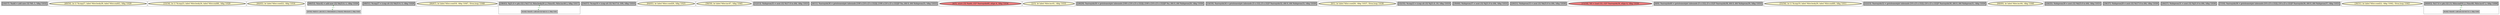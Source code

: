 
digraph G {





subgraph cluster27 {


node909 [penwidth=3.0,fontsize=20,fillcolor=grey,label="[16/17]  %add = add nsw i32 %0, 1, !dbg !1032",shape=rectangle,style=filled ]



}

subgraph cluster28 {


node910 [penwidth=3.0,fontsize=20,fillcolor=lemonchiffon,label="[49/50]  br i1 %cmp27, label %for.body28, label %for.end43, !dbg !1029",shape=ellipse,style=filled ]



}

subgraph cluster26 {


node908 [penwidth=3.0,fontsize=20,fillcolor=lemonchiffon,label="[33/34]  br i1 %cmp23, label %for.body24, label %for.end46, !dbg !1020",shape=ellipse,style=filled ]



}

subgraph cluster29 {


node911 [penwidth=3.0,fontsize=20,fillcolor=lemonchiffon,label="[44/45]  br label %for.cond22, !dbg !1016",shape=ellipse,style=filled ]



}

subgraph cluster25 {


node907 [penwidth=3.0,fontsize=20,fillcolor=grey,label="[46/53]  %inc42 = add nsw i32 %k25.0, 1, !dbg !1036",shape=rectangle,style=filled ]
node906 [fillcolor=grey,label="[47/52]  %k25.0 = phi i32 [ 1, %for.body24 ], [ %inc42, %for.inc41 ], !dbg !1026",shape=rectangle,style=filled ]

node906->node907 [style=dotted,color=forestgreen,label="T",fontcolor=forestgreen ]
node907->node906 [style=dotted,color=forestgreen,label="T",fontcolor=forestgreen ]


}

subgraph cluster24 {


node905 [penwidth=3.0,fontsize=20,fillcolor=grey,label="[48/51]  %cmp27 = icmp slt i32 %k25.0, 5, !dbg !1028",shape=rectangle,style=filled ]



}

subgraph cluster22 {


node903 [penwidth=3.0,fontsize=20,fillcolor=lemonchiffon,label="[66/67]  br label %for.cond18, !dbg !1047, !llvm.loop !1048",shape=ellipse,style=filled ]



}

subgraph cluster20 {


node901 [penwidth=3.0,fontsize=20,fillcolor=grey,label="[38/43]  %j21.0 = phi i32 [ %i17.0, %for.body20 ], [ %inc45, %for.inc44 ], !dbg !1017",shape=rectangle,style=filled ]
node900 [fillcolor=grey,label="[41/42]  %inc45 = add nsw i32 %j21.0, 1, !dbg !1041",shape=rectangle,style=filled ]

node900->node901 [style=dotted,color=forestgreen,label="T",fontcolor=forestgreen ]
node901->node900 [style=dotted,color=forestgreen,label="T",fontcolor=forestgreen ]


}

subgraph cluster18 {


node898 [penwidth=3.0,fontsize=20,fillcolor=grey,label="[54/57]  %cmp19 = icmp slt i32 %i17.0, 100, !dbg !1010",shape=rectangle,style=filled ]



}

subgraph cluster16 {


node896 [penwidth=3.0,fontsize=20,fillcolor=lemonchiffon,label="[64/65]  br label %for.cond26, !dbg !1025",shape=ellipse,style=filled ]



}

subgraph cluster17 {


node897 [penwidth=3.0,fontsize=20,fillcolor=lemonchiffon,label="[58/59]  br label %for.inc47, !dbg !1045",shape=ellipse,style=filled ]



}

subgraph cluster4 {


node883 [penwidth=3.0,fontsize=20,fillcolor=grey,label="[12/13]  %idxprom35 = sext i32 %i17.0 to i64, !dbg !1033",shape=rectangle,style=filled ]



}

subgraph cluster3 {


node882 [penwidth=3.0,fontsize=20,fillcolor=grey,label="[6/11]  %arrayidx36 = getelementptr inbounds [100 x [10 x [5 x i32]]], [100 x [10 x [5 x i32]]]* %a, i64 0, i64 %idxprom35, !dbg !1033",shape=rectangle,style=filled ]



}

subgraph cluster2 {


node881 [penwidth=3.0,fontsize=20,fillcolor=lightcoral,label="[4/5]  store i32 %add, i32* %arrayidx40, align 4, !dbg !1034",shape=ellipse,style=filled ]



}

subgraph cluster1 {


node880 [penwidth=3.0,fontsize=20,fillcolor=lemonchiffon,label="[2/3]  br label %for.inc41, !dbg !1035",shape=ellipse,style=filled ]



}

subgraph cluster12 {


node891 [penwidth=3.0,fontsize=20,fillcolor=grey,label="[28/29]  %arrayidx30 = getelementptr inbounds [100 x [10 x [5 x i32]]], [100 x [10 x [5 x i32]]]* %a, i64 0, i64 %idxprom29, !dbg !1030",shape=rectangle,style=filled ]



}

subgraph cluster5 {


node884 [penwidth=3.0,fontsize=20,fillcolor=grey,label="[14/19]  %arrayidx34 = getelementptr inbounds [5 x i32], [5 x i32]* %arrayidx32, i64 0, i64 %idxprom33, !dbg !1030",shape=rectangle,style=filled ]



}

subgraph cluster0 {


node879 [penwidth=3.0,fontsize=20,fillcolor=lemonchiffon,label="[0/1]  br label %for.cond26, !dbg !1037, !llvm.loop !1038",shape=ellipse,style=filled ]



}

subgraph cluster31 {


node913 [penwidth=3.0,fontsize=20,fillcolor=grey,label="[32/35]  %cmp23 = icmp slt i32 %j21.0, 10, !dbg !1019",shape=rectangle,style=filled ]



}

subgraph cluster30 {


node912 [penwidth=3.0,fontsize=20,fillcolor=grey,label="[39/40]  %idxprom37 = sext i32 %j21.0 to i64, !dbg !1033",shape=rectangle,style=filled ]



}

subgraph cluster6 {


node885 [penwidth=3.0,fontsize=20,fillcolor=grey,label="[20/21]  %idxprom33 = sext i32 %k25.0 to i64, !dbg !1030",shape=rectangle,style=filled ]



}

subgraph cluster14 {


node893 [penwidth=3.0,fontsize=20,fillcolor=lightcoral,label="[15/18]  %0 = load i32, i32* %arrayidx34, align 4, !dbg !1030",shape=ellipse,style=filled ]



}

subgraph cluster7 {


node886 [penwidth=3.0,fontsize=20,fillcolor=grey,label="[8/9]  %arrayidx40 = getelementptr inbounds [5 x i32], [5 x i32]* %arrayidx38, i64 0, i64 %idxprom39, !dbg !1033",shape=rectangle,style=filled ]



}

subgraph cluster23 {


node904 [penwidth=3.0,fontsize=20,fillcolor=lemonchiffon,label="[55/56]  br i1 %cmp19, label %for.body20, label %for.end49, !dbg !1011",shape=ellipse,style=filled ]



}

subgraph cluster8 {


node887 [penwidth=3.0,fontsize=20,fillcolor=grey,label="[22/23]  %arrayidx32 = getelementptr inbounds [10 x [5 x i32]], [10 x [5 x i32]]* %arrayidx30, i64 0, i64 %idxprom31, !dbg !1030",shape=rectangle,style=filled ]



}

subgraph cluster21 {


node902 [penwidth=3.0,fontsize=20,fillcolor=lemonchiffon,label="[68/69]  br label %for.inc44, !dbg !1040",shape=ellipse,style=filled ]



}

subgraph cluster9 {


node888 [penwidth=3.0,fontsize=20,fillcolor=grey,label="[24/25]  %idxprom39 = sext i32 %k25.0 to i64, !dbg !1033",shape=rectangle,style=filled ]



}

subgraph cluster19 {


node899 [penwidth=3.0,fontsize=20,fillcolor=grey,label="[36/37]  %idxprom29 = sext i32 %i17.0 to i64, !dbg !1030",shape=rectangle,style=filled ]



}

subgraph cluster10 {


node889 [penwidth=3.0,fontsize=20,fillcolor=grey,label="[26/27]  %idxprom31 = sext i32 %j21.0 to i64, !dbg !1030",shape=rectangle,style=filled ]



}

subgraph cluster11 {


node890 [penwidth=3.0,fontsize=20,fillcolor=grey,label="[7/10]  %arrayidx38 = getelementptr inbounds [10 x [5 x i32]], [10 x [5 x i32]]* %arrayidx36, i64 0, i64 %idxprom37, !dbg !1033",shape=rectangle,style=filled ]



}

subgraph cluster13 {


node892 [penwidth=3.0,fontsize=20,fillcolor=lemonchiffon,label="[30/31]  br label %for.cond22, !dbg !1042, !llvm.loop !1043",shape=ellipse,style=filled ]



}

subgraph cluster15 {


node895 [penwidth=3.0,fontsize=20,fillcolor=grey,label="[60/63]  %i17.0 = phi i32 [ 0, %for.end16 ], [ %inc48, %for.inc47 ], !dbg !1008",shape=rectangle,style=filled ]
node894 [fillcolor=grey,label="[61/62]  %inc48 = add nsw i32 %i17.0, 1, !dbg !1046",shape=rectangle,style=filled ]

node894->node895 [style=dotted,color=forestgreen,label="T",fontcolor=forestgreen ]
node895->node894 [style=dotted,color=forestgreen,label="T",fontcolor=forestgreen ]


}

}
